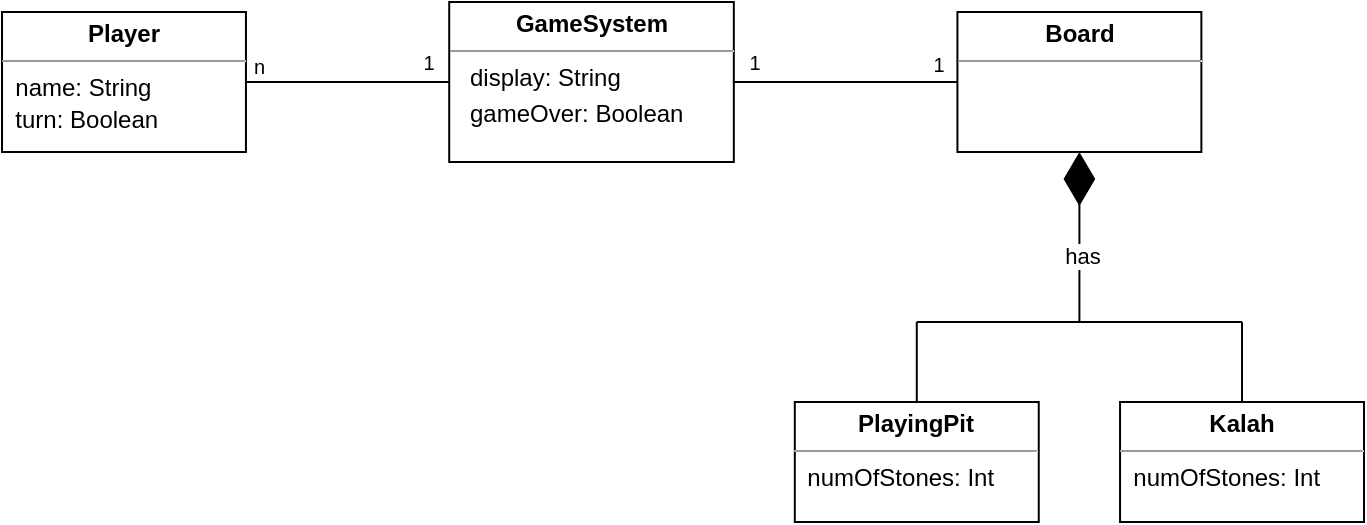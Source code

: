 <mxfile version="15.3.8" type="device"><diagram id="CCvjwYJZ5nSkH0momtyj" name="Page-1"><mxGraphModel dx="1186" dy="764" grid="1" gridSize="10" guides="1" tooltips="1" connect="1" arrows="1" fold="1" page="1" pageScale="1" pageWidth="827" pageHeight="1169" math="0" shadow="0"><root><mxCell id="0"/><mxCell id="1" parent="0"/><mxCell id="XxM2xtNfz_pI4oFb5beH-29" value="" style="group" vertex="1" connectable="0" parent="1"><mxGeometry x="79" y="210" width="681" height="260" as="geometry"/></mxCell><mxCell id="tlMIzlQYIoD7AxhDi-KO-1" value="&lt;p style=&quot;margin: 0px ; margin-top: 4px ; text-align: center&quot;&gt;&lt;b&gt;Player&lt;/b&gt;&lt;/p&gt;&lt;hr size=&quot;1&quot;&gt;&lt;div style=&quot;height: 2px&quot;&gt;&amp;nbsp; name: String&lt;/div&gt;&lt;div style=&quot;height: 2px&quot;&gt;&lt;br&gt;&lt;/div&gt;&lt;div style=&quot;height: 2px&quot;&gt;&lt;br&gt;&lt;/div&gt;&lt;div style=&quot;height: 2px&quot;&gt;&lt;br&gt;&lt;/div&gt;&lt;div style=&quot;height: 2px&quot;&gt;&lt;br&gt;&lt;/div&gt;&lt;div style=&quot;height: 2px&quot;&gt;&amp;nbsp;&amp;nbsp;&lt;/div&gt;&lt;div style=&quot;height: 2px&quot;&gt;&lt;br&gt;&lt;/div&gt;&lt;div style=&quot;height: 2px&quot;&gt;&amp;nbsp;&amp;nbsp;&lt;/div&gt;&lt;div style=&quot;height: 2px&quot;&gt;&amp;nbsp; turn: Boolean&lt;/div&gt;" style="verticalAlign=top;align=left;overflow=fill;fontSize=12;fontFamily=Helvetica;html=1;" parent="XxM2xtNfz_pI4oFb5beH-29" vertex="1"><mxGeometry y="5" width="121.97" height="70" as="geometry"/></mxCell><mxCell id="tlMIzlQYIoD7AxhDi-KO-5" value="&lt;p style=&quot;margin: 0px ; margin-top: 4px ; text-align: center&quot;&gt;&lt;b&gt;GameSystem&lt;/b&gt;&lt;/p&gt;&lt;hr size=&quot;1&quot;&gt;&lt;div style=&quot;height: 2px&quot;&gt;&amp;nbsp; &amp;nbsp;display: String&lt;/div&gt;&lt;div style=&quot;height: 2px&quot;&gt;&lt;br&gt;&lt;/div&gt;&lt;div style=&quot;height: 2px&quot;&gt;&lt;br&gt;&lt;/div&gt;&lt;div style=&quot;height: 2px&quot;&gt;&lt;br&gt;&lt;/div&gt;&lt;div style=&quot;height: 2px&quot;&gt;&lt;br&gt;&lt;/div&gt;&lt;div style=&quot;height: 2px&quot;&gt;&lt;br&gt;&lt;/div&gt;&lt;div style=&quot;height: 2px&quot;&gt;&lt;br&gt;&lt;/div&gt;&lt;div style=&quot;height: 2px&quot;&gt;&amp;nbsp; &amp;nbsp;&lt;/div&gt;&lt;div style=&quot;height: 2px&quot;&gt;&lt;br&gt;&lt;/div&gt;&lt;div style=&quot;height: 2px&quot;&gt;&amp;nbsp; &amp;nbsp;gameOver: Boolean&lt;/div&gt;" style="verticalAlign=top;align=left;overflow=fill;fontSize=12;fontFamily=Helvetica;html=1;" parent="XxM2xtNfz_pI4oFb5beH-29" vertex="1"><mxGeometry x="223.612" width="142.299" height="80" as="geometry"/></mxCell><mxCell id="tlMIzlQYIoD7AxhDi-KO-16" value="&lt;p style=&quot;margin: 0px ; margin-top: 4px ; text-align: center&quot;&gt;&lt;b&gt;Kalah&lt;/b&gt;&lt;/p&gt;&lt;hr size=&quot;1&quot;&gt;&lt;div style=&quot;height: 2px&quot;&gt;&amp;nbsp; numOfStones: Int&lt;/div&gt;" style="verticalAlign=top;align=left;overflow=fill;fontSize=12;fontFamily=Helvetica;html=1;" parent="XxM2xtNfz_pI4oFb5beH-29" vertex="1"><mxGeometry x="559.03" y="200" width="121.97" height="60" as="geometry"/></mxCell><mxCell id="XxM2xtNfz_pI4oFb5beH-1" value="&lt;p style=&quot;margin: 0px ; margin-top: 4px ; text-align: center&quot;&gt;&lt;b&gt;Board&lt;/b&gt;&lt;/p&gt;&lt;hr size=&quot;1&quot;&gt;&lt;div style=&quot;height: 2px&quot;&gt;&amp;nbsp;&amp;nbsp;&lt;/div&gt;" style="verticalAlign=top;align=left;overflow=fill;fontSize=12;fontFamily=Helvetica;html=1;" vertex="1" parent="XxM2xtNfz_pI4oFb5beH-29"><mxGeometry x="477.716" y="5" width="121.97" height="70" as="geometry"/></mxCell><mxCell id="XxM2xtNfz_pI4oFb5beH-11" value="&lt;p style=&quot;margin: 0px ; margin-top: 4px ; text-align: center&quot;&gt;&lt;b&gt;PlayingPit&lt;/b&gt;&lt;/p&gt;&lt;hr size=&quot;1&quot;&gt;&lt;div style=&quot;height: 2px&quot;&gt;&amp;nbsp; numOfStones: Int&lt;/div&gt;" style="verticalAlign=top;align=left;overflow=fill;fontSize=12;fontFamily=Helvetica;html=1;" vertex="1" parent="XxM2xtNfz_pI4oFb5beH-29"><mxGeometry x="396.403" y="200" width="121.97" height="60" as="geometry"/></mxCell><mxCell id="XxM2xtNfz_pI4oFb5beH-26" value="" style="group" vertex="1" connectable="0" parent="XxM2xtNfz_pI4oFb5beH-29"><mxGeometry x="124.003" y="18" width="99.609" height="25" as="geometry"/></mxCell><mxCell id="XxM2xtNfz_pI4oFb5beH-8" value="&lt;font style=&quot;font-size: 10px&quot;&gt;1&lt;/font&gt;" style="text;html=1;align=center;verticalAlign=middle;resizable=0;points=[];autosize=1;strokeColor=none;fillColor=none;" vertex="1" parent="XxM2xtNfz_pI4oFb5beH-26"><mxGeometry x="79.281" y="2" width="20" height="20" as="geometry"/></mxCell><mxCell id="XxM2xtNfz_pI4oFb5beH-15" value="&lt;div style=&quot;text-align: center&quot;&gt;&lt;span style=&quot;font-size: 10px&quot;&gt;&lt;font face=&quot;helvetica&quot;&gt;n&lt;/font&gt;&lt;/span&gt;&lt;/div&gt;" style="text;whiteSpace=wrap;html=1;" vertex="1" parent="XxM2xtNfz_pI4oFb5beH-26"><mxGeometry width="14.23" height="25" as="geometry"/></mxCell><mxCell id="XxM2xtNfz_pI4oFb5beH-27" value="" style="group" vertex="1" connectable="0" parent="XxM2xtNfz_pI4oFb5beH-29"><mxGeometry x="365.91" y="20" width="112.822" height="21" as="geometry"/></mxCell><mxCell id="XxM2xtNfz_pI4oFb5beH-16" value="&lt;font style=&quot;font-size: 10px&quot;&gt;1&lt;/font&gt;" style="text;html=1;align=center;verticalAlign=middle;resizable=0;points=[];autosize=1;strokeColor=none;fillColor=none;" vertex="1" parent="XxM2xtNfz_pI4oFb5beH-27"><mxGeometry width="20" height="20" as="geometry"/></mxCell><mxCell id="XxM2xtNfz_pI4oFb5beH-17" value="&lt;font style=&quot;font-size: 10px&quot;&gt;1&lt;/font&gt;" style="text;html=1;align=center;verticalAlign=middle;resizable=0;points=[];autosize=1;strokeColor=none;fillColor=none;" vertex="1" parent="XxM2xtNfz_pI4oFb5beH-27"><mxGeometry x="92.494" y="1" width="20" height="20" as="geometry"/></mxCell><mxCell id="XxM2xtNfz_pI4oFb5beH-28" value="" style="group" vertex="1" connectable="0" parent="XxM2xtNfz_pI4oFb5beH-29"><mxGeometry x="457.388" y="160" width="162.627" as="geometry"/></mxCell><mxCell id="XxM2xtNfz_pI4oFb5beH-9" value="" style="endArrow=diamondThin;endFill=1;endSize=24;html=1;entryX=0.5;entryY=1;entryDx=0;entryDy=0;" edge="1" parent="XxM2xtNfz_pI4oFb5beH-28" target="XxM2xtNfz_pI4oFb5beH-1"><mxGeometry width="160" relative="1" as="geometry"><mxPoint x="81.313" as="sourcePoint"/><mxPoint x="-71.149" y="190" as="targetPoint"/></mxGeometry></mxCell><mxCell id="XxM2xtNfz_pI4oFb5beH-22" value="has" style="edgeLabel;html=1;align=center;verticalAlign=middle;resizable=0;points=[];" vertex="1" connectable="0" parent="XxM2xtNfz_pI4oFb5beH-9"><mxGeometry x="-0.229" y="-1" relative="1" as="geometry"><mxPoint as="offset"/></mxGeometry></mxCell><mxCell id="XxM2xtNfz_pI4oFb5beH-12" value="" style="endArrow=none;html=1;exitX=0.5;exitY=0;exitDx=0;exitDy=0;" edge="1" parent="XxM2xtNfz_pI4oFb5beH-28" source="XxM2xtNfz_pI4oFb5beH-11"><mxGeometry width="50" height="50" relative="1" as="geometry"><mxPoint x="-172.791" y="220" as="sourcePoint"/><mxPoint as="targetPoint"/></mxGeometry></mxCell><mxCell id="XxM2xtNfz_pI4oFb5beH-13" value="" style="endArrow=none;html=1;exitX=0.5;exitY=0;exitDx=0;exitDy=0;" edge="1" parent="XxM2xtNfz_pI4oFb5beH-28" source="tlMIzlQYIoD7AxhDi-KO-16"><mxGeometry width="50" height="50" relative="1" as="geometry"><mxPoint x="-132.134" y="250" as="sourcePoint"/><mxPoint x="162.627" as="targetPoint"/></mxGeometry></mxCell><mxCell id="XxM2xtNfz_pI4oFb5beH-14" value="" style="endArrow=none;html=1;" edge="1" parent="XxM2xtNfz_pI4oFb5beH-28"><mxGeometry width="50" height="50" relative="1" as="geometry"><mxPoint x="162.627" as="sourcePoint"/><mxPoint as="targetPoint"/><Array as="points"><mxPoint x="101.642"/></Array></mxGeometry></mxCell><mxCell id="XxM2xtNfz_pI4oFb5beH-3" value="" style="endArrow=none;html=1;entryX=0;entryY=0.5;entryDx=0;entryDy=0;exitX=1;exitY=0.5;exitDx=0;exitDy=0;" edge="1" parent="XxM2xtNfz_pI4oFb5beH-29" source="tlMIzlQYIoD7AxhDi-KO-1" target="tlMIzlQYIoD7AxhDi-KO-5"><mxGeometry width="50" height="50" relative="1" as="geometry"><mxPoint x="233.776" y="82.5" as="sourcePoint"/><mxPoint x="335.418" y="80" as="targetPoint"/><Array as="points"/></mxGeometry></mxCell><mxCell id="XxM2xtNfz_pI4oFb5beH-5" value="" style="endArrow=none;html=1;entryX=0;entryY=0.5;entryDx=0;entryDy=0;exitX=1;exitY=0.5;exitDx=0;exitDy=0;" edge="1" parent="XxM2xtNfz_pI4oFb5beH-29" source="tlMIzlQYIoD7AxhDi-KO-5" target="XxM2xtNfz_pI4oFb5beH-1"><mxGeometry width="50" height="50" relative="1" as="geometry"><mxPoint x="589.522" y="110" as="sourcePoint"/><mxPoint x="447.224" y="370" as="targetPoint"/><Array as="points"/></mxGeometry></mxCell></root></mxGraphModel></diagram></mxfile>